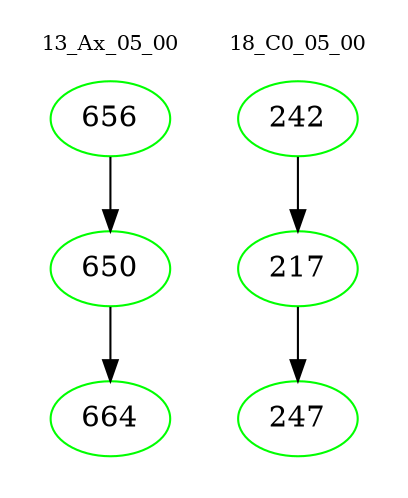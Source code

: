 digraph{
subgraph cluster_0 {
color = white
label = "13_Ax_05_00";
fontsize=10;
T0_656 [label="656", color="green"]
T0_656 -> T0_650 [color="black"]
T0_650 [label="650", color="green"]
T0_650 -> T0_664 [color="black"]
T0_664 [label="664", color="green"]
}
subgraph cluster_1 {
color = white
label = "18_C0_05_00";
fontsize=10;
T1_242 [label="242", color="green"]
T1_242 -> T1_217 [color="black"]
T1_217 [label="217", color="green"]
T1_217 -> T1_247 [color="black"]
T1_247 [label="247", color="green"]
}
}
